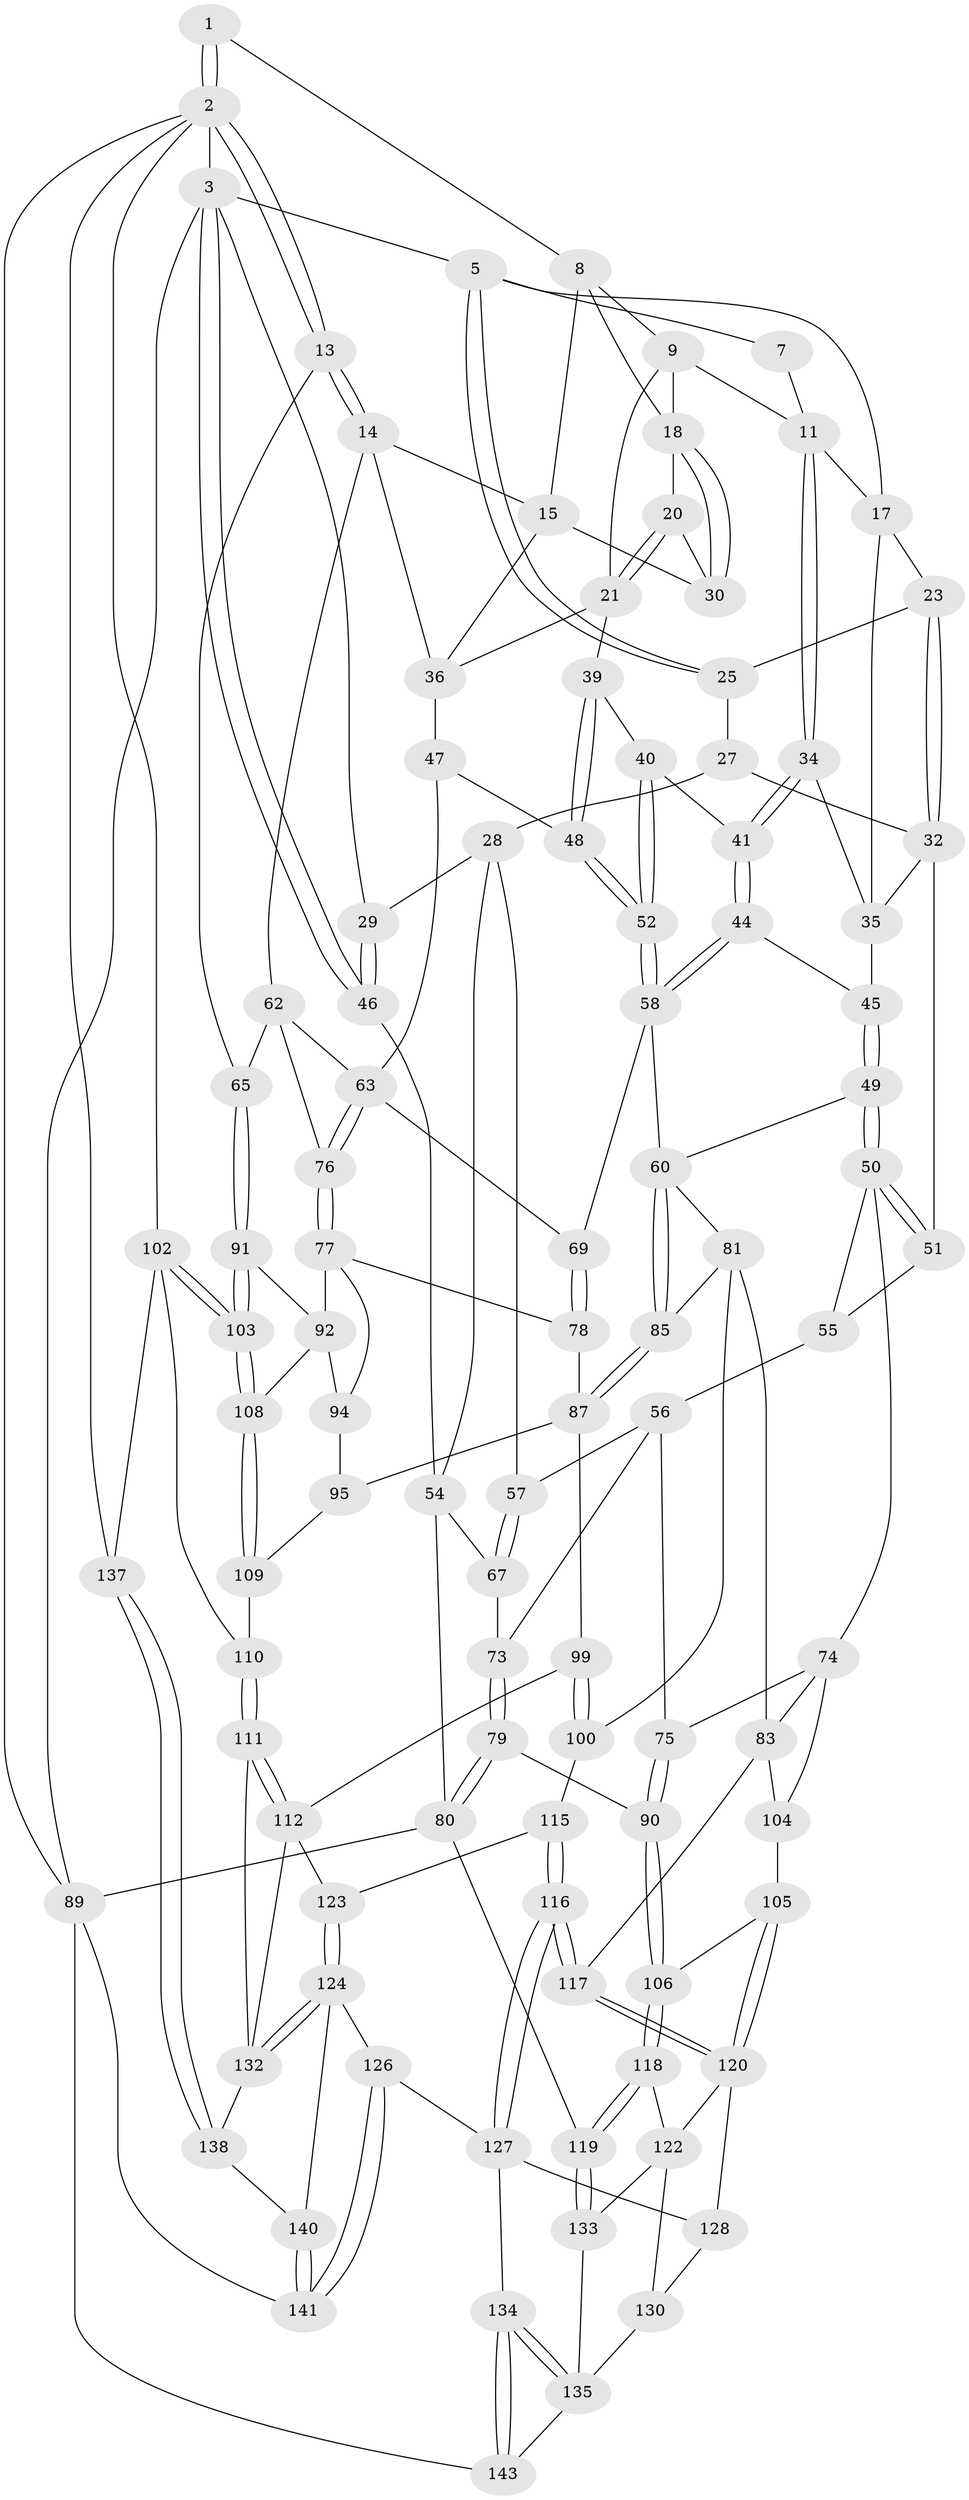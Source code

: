 // Generated by graph-tools (version 1.1) at 2025/24/03/03/25 07:24:39]
// undirected, 100 vertices, 223 edges
graph export_dot {
graph [start="1"]
  node [color=gray90,style=filled];
  1 [pos="+0.9521013567957944+0"];
  2 [pos="+1+0",super="+101"];
  3 [pos="+0+0",super="+4"];
  5 [pos="+0.3805251485121763+0",super="+6"];
  7 [pos="+0.9280467793191867+0"];
  8 [pos="+0.9064793937233727+0",super="+16"];
  9 [pos="+0.8208602283519859+0.07017672996575298",super="+10"];
  11 [pos="+0.7202084591293113+0.12648092928268587",super="+12"];
  13 [pos="+1+0.13266468591936245"];
  14 [pos="+1+0.1498301530970743",super="+42"];
  15 [pos="+1+0.147501026500961",super="+31"];
  17 [pos="+0.4970580083532506+0",super="+22"];
  18 [pos="+0.9268364322847522+0.11225858393414957",super="+19"];
  20 [pos="+0.8663048420525534+0.14839955759064236"];
  21 [pos="+0.7542621955398974+0.14052308085791518",super="+37"];
  23 [pos="+0.4202672010915342+0.17830763199992533",super="+24"];
  25 [pos="+0.3911424248989295+0",super="+26"];
  27 [pos="+0.3419372889605943+0.2398752268191366"];
  28 [pos="+0.1923344350541474+0.1560193772325116",super="+53"];
  29 [pos="+0.1901587043791354+0.1411804418687926"];
  30 [pos="+0.8977686043879811+0.17046202303143287"];
  32 [pos="+0.4117368799114456+0.22611604886988884",super="+33"];
  34 [pos="+0.6210331261312645+0.1928384471301908"];
  35 [pos="+0.5517347186140866+0.16132388088020314",super="+38"];
  36 [pos="+0.8942836525389204+0.2586472422421492",super="+43"];
  39 [pos="+0.7520124245164378+0.24579664869731008"];
  40 [pos="+0.7421899442783446+0.25542040935259197"];
  41 [pos="+0.6248649694839606+0.27035939356904914"];
  44 [pos="+0.6142808086209557+0.2983842794015185"];
  45 [pos="+0.5450246205016283+0.3160640864114619"];
  46 [pos="+0+0"];
  47 [pos="+0.8264440262724961+0.3546037011517847"];
  48 [pos="+0.8248044332870434+0.3544794825312523"];
  49 [pos="+0.48618985804780473+0.3944265851164613"];
  50 [pos="+0.4350290720131289+0.4007822468053964",super="+71"];
  51 [pos="+0.3698387659582623+0.30808000544976427"];
  52 [pos="+0.7124525332611535+0.3816603427521332"];
  54 [pos="+0+0.29074219079858793",super="+68"];
  55 [pos="+0.25392128606335473+0.3678710748179102"];
  56 [pos="+0.23461153186405292+0.3647161203646767",super="+72"];
  57 [pos="+0.15557597608249904+0.3111798136519095"];
  58 [pos="+0.6939812061779234+0.3950023294833632",super="+59"];
  60 [pos="+0.6612517303588683+0.4366896471667517",super="+61"];
  62 [pos="+1+0.3661588191734924",super="+66"];
  63 [pos="+0.8985949056523527+0.44238747853812943",super="+64"];
  65 [pos="+1+0.40663993890188355"];
  67 [pos="+0.1122966994987286+0.38939474852482286"];
  69 [pos="+0.8350501740654904+0.4329546090511656",super="+70"];
  73 [pos="+0.11715956705445475+0.40615433072256457"];
  74 [pos="+0.34408905189702926+0.5760728519073729",super="+84"];
  75 [pos="+0.2148550369227125+0.5617496250635274"];
  76 [pos="+0.8963158520818448+0.5318260512970633"];
  77 [pos="+0.8778978836724716+0.5633062692312516",super="+93"];
  78 [pos="+0.862154839632081+0.5616277371733654",super="+86"];
  79 [pos="+0.024672657192706893+0.629747961173969"];
  80 [pos="+0+0.6181603371077574",super="+88"];
  81 [pos="+0.5481689273079301+0.5518321328194027",super="+82"];
  83 [pos="+0.38958763130899393+0.6313812341446073",super="+114"];
  85 [pos="+0.6469371983304637+0.5726746250653519"];
  87 [pos="+0.7026380004025164+0.6460589451682875",super="+96"];
  89 [pos="+0+1",super="+142"];
  90 [pos="+0.05169321882899437+0.6359731141551065"];
  91 [pos="+1+0.5043205416755088"];
  92 [pos="+0.9588869803867864+0.5748687830537074",super="+97"];
  94 [pos="+0.9160249407507847+0.6812303305359522",super="+98"];
  95 [pos="+0.7972694793618031+0.691606716632284",super="+107"];
  99 [pos="+0.6777756047428516+0.7163357279801478"];
  100 [pos="+0.6317542286971821+0.7184235344209583"];
  102 [pos="+1+1",super="+136"];
  103 [pos="+1+0.8644896487924141"];
  104 [pos="+0.20607778953475864+0.7447215258802491"];
  105 [pos="+0.18928067799997222+0.7569461221602949"];
  106 [pos="+0.10190999472524517+0.7091225121712225"];
  108 [pos="+1+0.7908665041458989"];
  109 [pos="+0.8369479193882815+0.8138348221327927"];
  110 [pos="+0.7908430239158195+0.8497413969269796"];
  111 [pos="+0.7424901887185342+0.8414625994425126"];
  112 [pos="+0.7102697906495524+0.8067356927310843",super="+113"];
  115 [pos="+0.5198913633630552+0.8010759149698289"];
  116 [pos="+0.39648679372570117+0.8116388342152406"];
  117 [pos="+0.39066187457157847+0.7807551137663999"];
  118 [pos="+0.09228574533766487+0.8565445245309605"];
  119 [pos="+0.00712834701213898+1"];
  120 [pos="+0.19487718941490742+0.7668003096894371",super="+121"];
  122 [pos="+0.20835358765026232+0.8339555848535174",super="+131"];
  123 [pos="+0.5605311557035936+0.8512911825660643"];
  124 [pos="+0.5607891105924998+0.8909143478678858",super="+125"];
  126 [pos="+0.40753360993446475+0.8442967310485401"];
  127 [pos="+0.3926193049422094+0.8269995968003541",super="+129"];
  128 [pos="+0.2493926056388666+0.8514884739196598"];
  130 [pos="+0.23461441960481963+0.9062756904927634"];
  132 [pos="+0.5862762363219999+0.9113980283899071",super="+139"];
  133 [pos="+0.13905292143020667+0.9551195447896508"];
  134 [pos="+0.32727851737568997+0.9526220402165155"];
  135 [pos="+0.24791626625705174+0.940052708946234",super="+144"];
  137 [pos="+0.8772109409400437+1"];
  138 [pos="+0.6287553568951119+1"];
  140 [pos="+0.5796200071424282+1"];
  141 [pos="+0.47802972279847794+1"];
  143 [pos="+0.3352486436005511+1"];
  1 -- 2;
  1 -- 2;
  1 -- 8;
  2 -- 3;
  2 -- 13;
  2 -- 13;
  2 -- 89;
  2 -- 137;
  2 -- 102;
  3 -- 46;
  3 -- 46;
  3 -- 89;
  3 -- 5;
  3 -- 29;
  5 -- 25;
  5 -- 25;
  5 -- 17;
  5 -- 7;
  7 -- 11;
  8 -- 9;
  8 -- 18;
  8 -- 15;
  9 -- 18;
  9 -- 11;
  9 -- 21;
  11 -- 34;
  11 -- 34;
  11 -- 17;
  13 -- 14;
  13 -- 14;
  13 -- 65;
  14 -- 15;
  14 -- 62;
  14 -- 36;
  15 -- 36;
  15 -- 30;
  17 -- 35;
  17 -- 23;
  18 -- 30;
  18 -- 30;
  18 -- 20;
  20 -- 21;
  20 -- 21;
  20 -- 30;
  21 -- 36;
  21 -- 39;
  23 -- 32;
  23 -- 32;
  23 -- 25 [weight=2];
  25 -- 27;
  27 -- 28;
  27 -- 32;
  28 -- 29;
  28 -- 57;
  28 -- 54;
  29 -- 46;
  29 -- 46;
  32 -- 51;
  32 -- 35;
  34 -- 35;
  34 -- 41;
  34 -- 41;
  35 -- 45;
  36 -- 47;
  39 -- 40;
  39 -- 48;
  39 -- 48;
  40 -- 41;
  40 -- 52;
  40 -- 52;
  41 -- 44;
  41 -- 44;
  44 -- 45;
  44 -- 58;
  44 -- 58;
  45 -- 49;
  45 -- 49;
  46 -- 54;
  47 -- 48;
  47 -- 63;
  48 -- 52;
  48 -- 52;
  49 -- 50;
  49 -- 50;
  49 -- 60;
  50 -- 51;
  50 -- 51;
  50 -- 74;
  50 -- 55;
  51 -- 55;
  52 -- 58;
  52 -- 58;
  54 -- 80;
  54 -- 67;
  55 -- 56;
  56 -- 57;
  56 -- 73;
  56 -- 75;
  57 -- 67;
  57 -- 67;
  58 -- 60;
  58 -- 69;
  60 -- 85;
  60 -- 85;
  60 -- 81;
  62 -- 63;
  62 -- 65;
  62 -- 76;
  63 -- 76;
  63 -- 76;
  63 -- 69;
  65 -- 91;
  65 -- 91;
  67 -- 73;
  69 -- 78 [weight=2];
  69 -- 78;
  73 -- 79;
  73 -- 79;
  74 -- 75;
  74 -- 104;
  74 -- 83;
  75 -- 90;
  75 -- 90;
  76 -- 77;
  76 -- 77;
  77 -- 78;
  77 -- 92;
  77 -- 94;
  78 -- 87;
  79 -- 80;
  79 -- 80;
  79 -- 90;
  80 -- 89;
  80 -- 119;
  81 -- 85;
  81 -- 83;
  81 -- 100;
  83 -- 104;
  83 -- 117;
  85 -- 87;
  85 -- 87;
  87 -- 99;
  87 -- 95;
  89 -- 141;
  89 -- 143;
  90 -- 106;
  90 -- 106;
  91 -- 92;
  91 -- 103;
  91 -- 103;
  92 -- 108;
  92 -- 94;
  94 -- 95 [weight=2];
  95 -- 109;
  99 -- 100;
  99 -- 100;
  99 -- 112;
  100 -- 115;
  102 -- 103;
  102 -- 103;
  102 -- 137;
  102 -- 110;
  103 -- 108;
  103 -- 108;
  104 -- 105;
  105 -- 106;
  105 -- 120;
  105 -- 120;
  106 -- 118;
  106 -- 118;
  108 -- 109;
  108 -- 109;
  109 -- 110;
  110 -- 111;
  110 -- 111;
  111 -- 112;
  111 -- 112;
  111 -- 132;
  112 -- 132;
  112 -- 123;
  115 -- 116;
  115 -- 116;
  115 -- 123;
  116 -- 117;
  116 -- 117;
  116 -- 127;
  116 -- 127;
  117 -- 120;
  117 -- 120;
  118 -- 119;
  118 -- 119;
  118 -- 122;
  119 -- 133;
  119 -- 133;
  120 -- 122;
  120 -- 128;
  122 -- 130;
  122 -- 133;
  123 -- 124;
  123 -- 124;
  124 -- 132;
  124 -- 132;
  124 -- 140;
  124 -- 126;
  126 -- 127;
  126 -- 141;
  126 -- 141;
  127 -- 128;
  127 -- 134;
  128 -- 130;
  130 -- 135;
  132 -- 138;
  133 -- 135;
  134 -- 135;
  134 -- 135;
  134 -- 143;
  134 -- 143;
  135 -- 143;
  137 -- 138;
  137 -- 138;
  138 -- 140;
  140 -- 141;
  140 -- 141;
}
